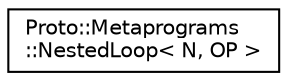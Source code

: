 digraph "Graphical Class Hierarchy"
{
  edge [fontname="Helvetica",fontsize="10",labelfontname="Helvetica",labelfontsize="10"];
  node [fontname="Helvetica",fontsize="10",shape=record];
  rankdir="LR";
  Node0 [label="Proto::Metaprograms\l::NestedLoop\< N, OP \>",height=0.2,width=0.4,color="black", fillcolor="white", style="filled",URL="$structProto_1_1Metaprograms_1_1NestedLoop.html"];
}

